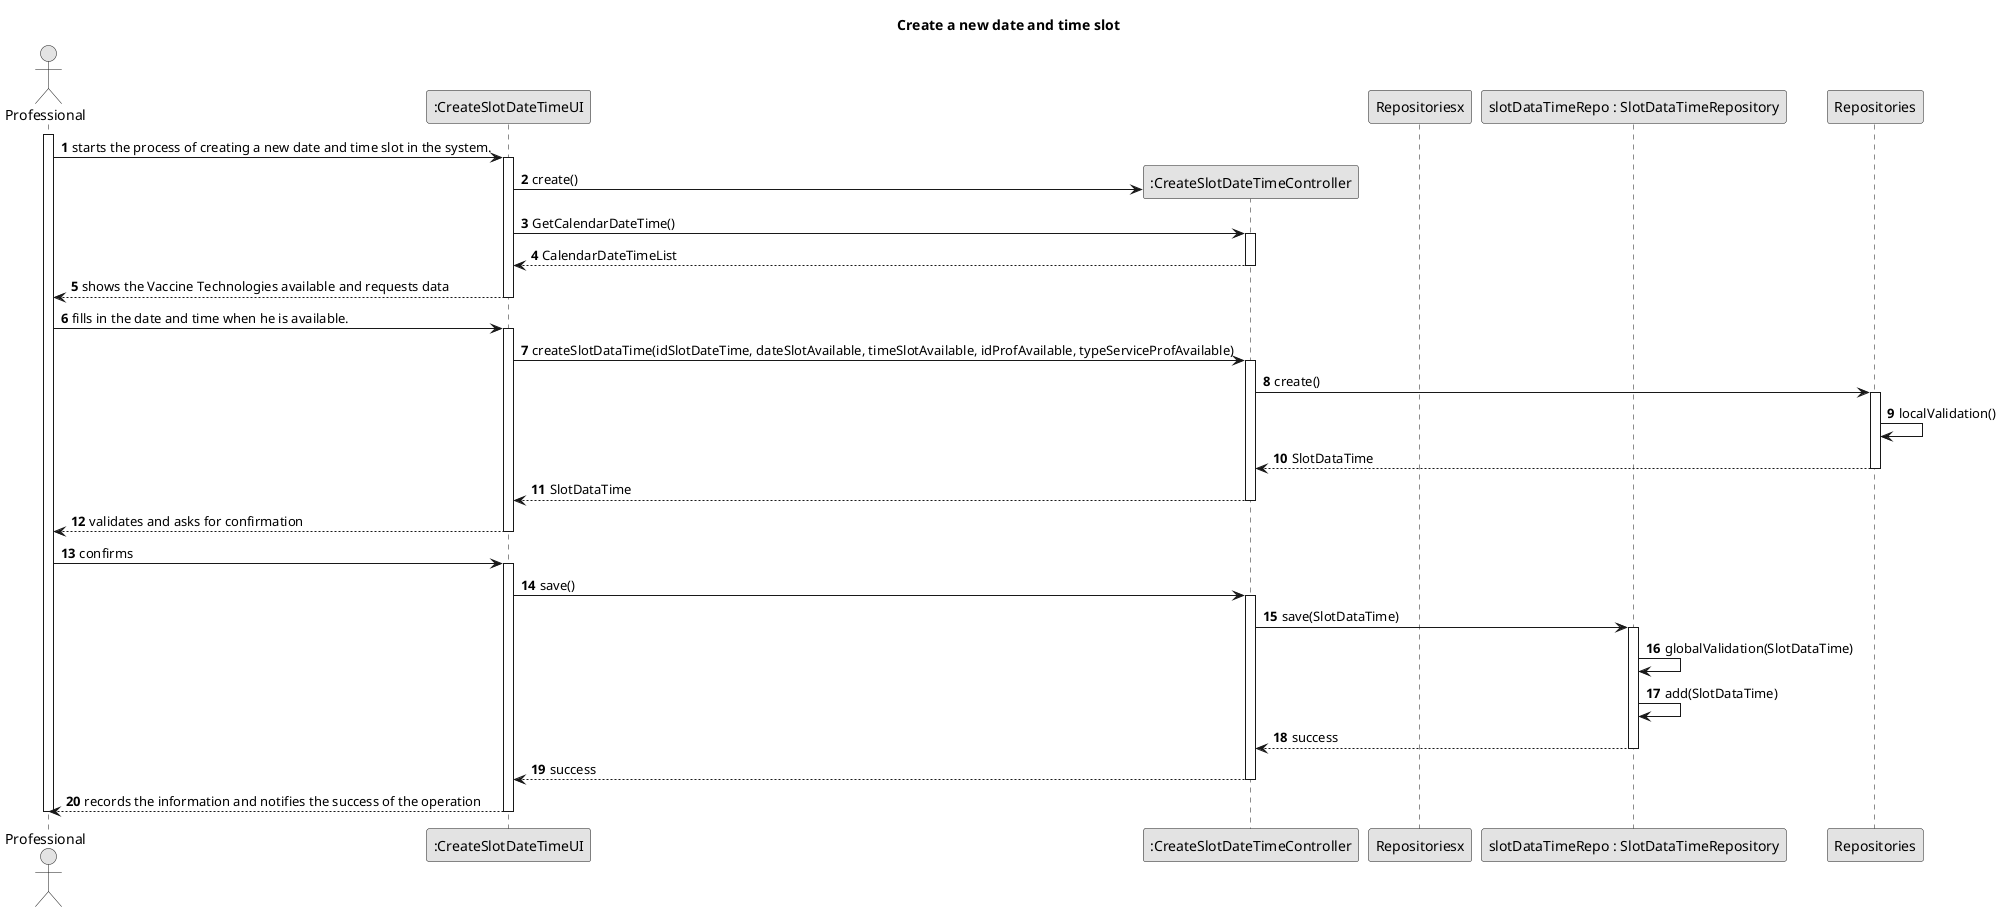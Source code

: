 @startuml
skinparam monochrome true
skinparam packageStyle rectangle
skinparam shadowing false

title Create a new date and time slot

autonumber

actor Professional
participant ":CreateSlotDateTimeUI" as ui
participant ":CreateSlotDateTimeController" as ctrl
participant Repositoriesx
participant "slotDataTimeRepo : SlotDataTimeRepository" as SlotDataTimeRepo


activate Professional

    Professional -> ui : starts the process of creating a new date and time slot in the system.
    activate ui
        ui -> ctrl** : create()
        ui -> ctrl : GetCalendarDateTime()
        activate ctrl
                        ctrl --> ui : CalendarDateTimeList
            deactivate ctrl
            ui --> Professional : shows the Vaccine Technologies available and requests data
    deactivate ui

    Professional -> ui : fills in the date and time when he is available.
    activate ui
        ui -> ctrl : createSlotDataTime(idSlotDateTime, dateSlotAvailable, timeSlotAvailable, idProfAvailable, typeServiceProfAvailable)
        activate ctrl
            ctrl -> Repositories : create()
            activate Repositories
                Repositories -> Repositories : localValidation()
                Repositories --> ctrl : SlotDataTime
            deactivate Repositories
            ctrl --> ui : SlotDataTime
        deactivate ctrl
        ui --> Professional : validates and asks for confirmation
    deactivate ui

    Professional -> ui : confirms
    activate ui
        ui -> ctrl : save()
        activate ctrl
            ctrl -> SlotDataTimeRepo : save(SlotDataTime)
            activate SlotDataTimeRepo
                SlotDataTimeRepo -> SlotDataTimeRepo : globalValidation(SlotDataTime)
                SlotDataTimeRepo -> SlotDataTimeRepo : add(SlotDataTime)
                SlotDataTimeRepo --> ctrl : success
            deactivate SlotDataTimeRepo
            ctrl --> ui : success
        deactivate ctrl
        ui --> Professional : records the information and notifies the success of the operation
    deactivate ui
deactivate Professional

@enduml